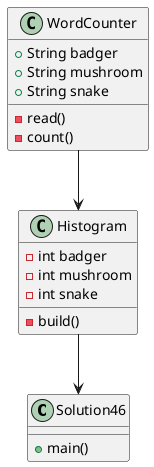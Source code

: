 @startuml
class Solution46{
    +main()
}

class WordCounter{
    +String badger
    +String mushroom
    +String snake

    -read()
    -count()
}

class Histogram{
    -int badger
    -int mushroom
    -int snake


    -build()
}

WordCounter --> Histogram
Histogram --> Solution46
@enduml